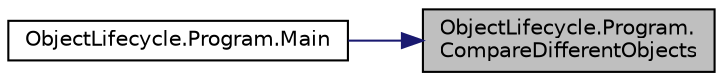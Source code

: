 digraph "ObjectLifecycle.Program.CompareDifferentObjects"
{
 // INTERACTIVE_SVG=YES
 // LATEX_PDF_SIZE
  edge [fontname="Helvetica",fontsize="10",labelfontname="Helvetica",labelfontsize="10"];
  node [fontname="Helvetica",fontsize="10",shape=record];
  rankdir="RL";
  Node1 [label="ObjectLifecycle.Program.\lCompareDifferentObjects",height=0.2,width=0.4,color="black", fillcolor="grey75", style="filled", fontcolor="black",tooltip="Ejemplo que muestra la comparación de dos objetos diferentes asignados a dos variables diferentes."];
  Node1 -> Node2 [dir="back",color="midnightblue",fontsize="10",style="solid",fontname="Helvetica"];
  Node2 [label="ObjectLifecycle.Program.Main",height=0.2,width=0.4,color="black", fillcolor="white", style="filled",URL="$classObjectLifecycle_1_1Program.html#ab3ab1dc269cfaa2161e810d982764f89",tooltip="El punto de entrada al programa."];
}

